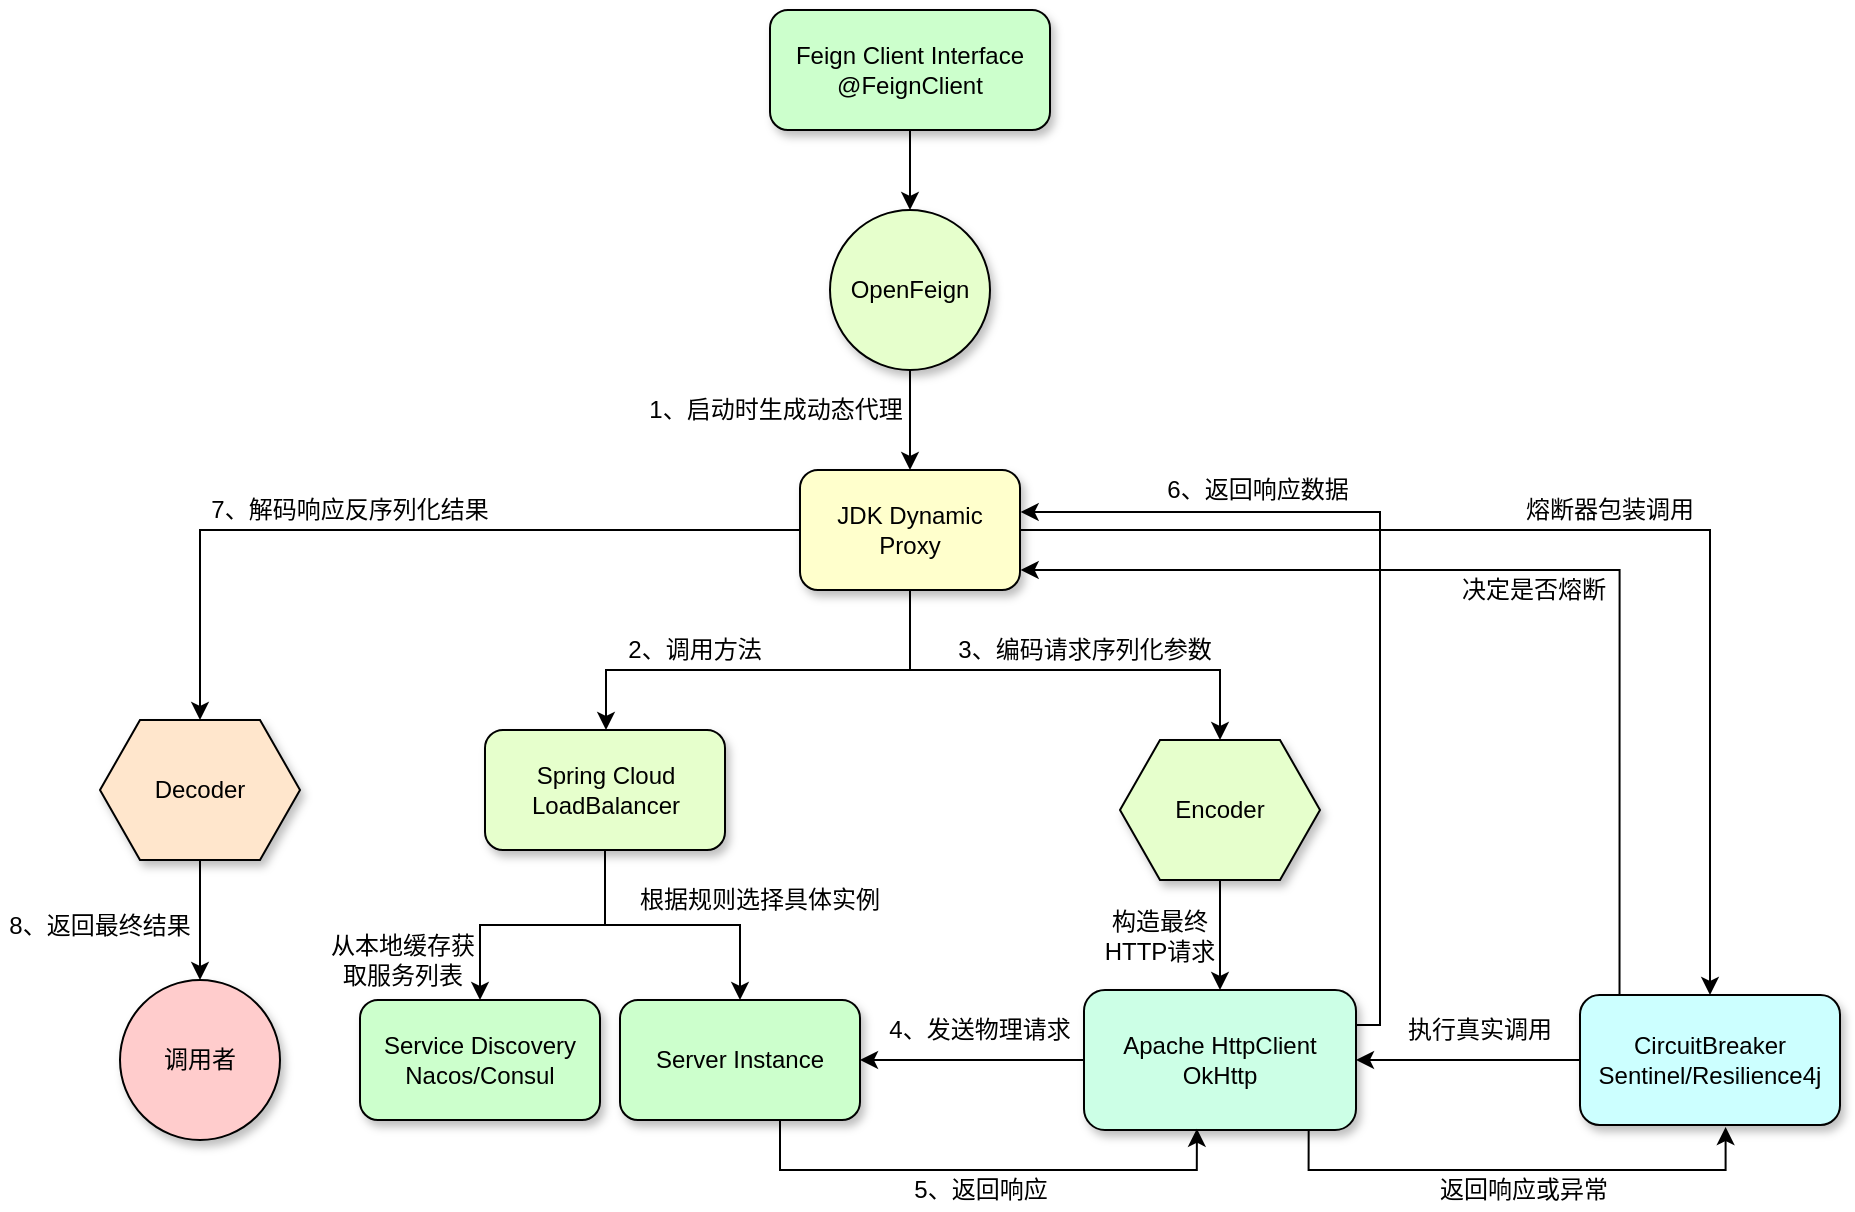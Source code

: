 <mxfile version="28.1.1">
  <diagram name="第 1 页" id="WlIzskmG9pI8DjSCx0WZ">
    <mxGraphModel dx="1590" dy="773" grid="1" gridSize="10" guides="1" tooltips="1" connect="1" arrows="1" fold="1" page="1" pageScale="1" pageWidth="827" pageHeight="1169" math="0" shadow="0">
      <root>
        <mxCell id="0" />
        <mxCell id="1" parent="0" />
        <mxCell id="_a-eD0vN7kBclNBHNNr2-69" value="" style="group" vertex="1" connectable="0" parent="1">
          <mxGeometry x="140" y="120" width="920" height="600" as="geometry" />
        </mxCell>
        <mxCell id="_a-eD0vN7kBclNBHNNr2-3" style="edgeStyle=orthogonalEdgeStyle;rounded=0;orthogonalLoop=1;jettySize=auto;html=1;entryX=0.5;entryY=0;entryDx=0;entryDy=0;" edge="1" parent="_a-eD0vN7kBclNBHNNr2-69" source="_a-eD0vN7kBclNBHNNr2-1" target="_a-eD0vN7kBclNBHNNr2-2">
          <mxGeometry relative="1" as="geometry" />
        </mxCell>
        <mxCell id="_a-eD0vN7kBclNBHNNr2-1" value="Feign Client Interface&lt;br&gt;@FeignClient" style="rounded=1;whiteSpace=wrap;html=1;fillColor=#CCFFCC;shadow=1;" vertex="1" parent="_a-eD0vN7kBclNBHNNr2-69">
          <mxGeometry x="385" width="140" height="60" as="geometry" />
        </mxCell>
        <mxCell id="_a-eD0vN7kBclNBHNNr2-5" style="edgeStyle=orthogonalEdgeStyle;rounded=0;orthogonalLoop=1;jettySize=auto;html=1;entryX=0.5;entryY=0;entryDx=0;entryDy=0;" edge="1" parent="_a-eD0vN7kBclNBHNNr2-69" source="_a-eD0vN7kBclNBHNNr2-2" target="_a-eD0vN7kBclNBHNNr2-4">
          <mxGeometry relative="1" as="geometry" />
        </mxCell>
        <mxCell id="_a-eD0vN7kBclNBHNNr2-2" value="OpenFeign" style="ellipse;whiteSpace=wrap;html=1;aspect=fixed;fillColor=#E6FFCC;shadow=1;" vertex="1" parent="_a-eD0vN7kBclNBHNNr2-69">
          <mxGeometry x="415" y="100" width="80" height="80" as="geometry" />
        </mxCell>
        <mxCell id="_a-eD0vN7kBclNBHNNr2-8" style="edgeStyle=orthogonalEdgeStyle;rounded=0;orthogonalLoop=1;jettySize=auto;html=1;entryX=0.5;entryY=0;entryDx=0;entryDy=0;exitX=0.5;exitY=1;exitDx=0;exitDy=0;" edge="1" parent="_a-eD0vN7kBclNBHNNr2-69" source="_a-eD0vN7kBclNBHNNr2-4" target="_a-eD0vN7kBclNBHNNr2-7">
          <mxGeometry relative="1" as="geometry">
            <Array as="points">
              <mxPoint x="455" y="330" />
              <mxPoint x="303" y="330" />
              <mxPoint x="303" y="360" />
            </Array>
          </mxGeometry>
        </mxCell>
        <mxCell id="_a-eD0vN7kBclNBHNNr2-46" style="edgeStyle=orthogonalEdgeStyle;rounded=0;orthogonalLoop=1;jettySize=auto;html=1;entryX=0.5;entryY=0;entryDx=0;entryDy=0;" edge="1" parent="_a-eD0vN7kBclNBHNNr2-69" source="_a-eD0vN7kBclNBHNNr2-4" target="_a-eD0vN7kBclNBHNNr2-45">
          <mxGeometry relative="1" as="geometry" />
        </mxCell>
        <mxCell id="_a-eD0vN7kBclNBHNNr2-66" style="edgeStyle=orthogonalEdgeStyle;rounded=0;orthogonalLoop=1;jettySize=auto;html=1;entryX=0.5;entryY=0;entryDx=0;entryDy=0;" edge="1" parent="_a-eD0vN7kBclNBHNNr2-69" source="_a-eD0vN7kBclNBHNNr2-4" target="_a-eD0vN7kBclNBHNNr2-22">
          <mxGeometry relative="1" as="geometry" />
        </mxCell>
        <mxCell id="_a-eD0vN7kBclNBHNNr2-68" style="edgeStyle=orthogonalEdgeStyle;rounded=0;orthogonalLoop=1;jettySize=auto;html=1;entryX=0.5;entryY=0;entryDx=0;entryDy=0;exitX=0.5;exitY=1;exitDx=0;exitDy=0;" edge="1" parent="_a-eD0vN7kBclNBHNNr2-69" source="_a-eD0vN7kBclNBHNNr2-4" target="_a-eD0vN7kBclNBHNNr2-16">
          <mxGeometry relative="1" as="geometry">
            <Array as="points">
              <mxPoint x="455" y="330" />
              <mxPoint x="610" y="330" />
            </Array>
          </mxGeometry>
        </mxCell>
        <mxCell id="_a-eD0vN7kBclNBHNNr2-4" value="JDK Dynamic&lt;br&gt;Proxy" style="rounded=1;whiteSpace=wrap;html=1;fillColor=#FFFFCC;shadow=1;" vertex="1" parent="_a-eD0vN7kBclNBHNNr2-69">
          <mxGeometry x="400" y="230" width="110" height="60" as="geometry" />
        </mxCell>
        <mxCell id="_a-eD0vN7kBclNBHNNr2-6" value="1、启动时生成动态代理" style="text;strokeColor=none;align=center;fillColor=none;html=1;verticalAlign=middle;whiteSpace=wrap;rounded=0;" vertex="1" parent="_a-eD0vN7kBclNBHNNr2-69">
          <mxGeometry x="322.5" y="190" width="130" height="20" as="geometry" />
        </mxCell>
        <mxCell id="_a-eD0vN7kBclNBHNNr2-48" style="edgeStyle=orthogonalEdgeStyle;rounded=0;orthogonalLoop=1;jettySize=auto;html=1;entryX=0.5;entryY=0;entryDx=0;entryDy=0;" edge="1" parent="_a-eD0vN7kBclNBHNNr2-69" source="_a-eD0vN7kBclNBHNNr2-7" target="_a-eD0vN7kBclNBHNNr2-10">
          <mxGeometry relative="1" as="geometry" />
        </mxCell>
        <mxCell id="_a-eD0vN7kBclNBHNNr2-49" style="edgeStyle=orthogonalEdgeStyle;rounded=0;orthogonalLoop=1;jettySize=auto;html=1;" edge="1" parent="_a-eD0vN7kBclNBHNNr2-69" source="_a-eD0vN7kBclNBHNNr2-7" target="_a-eD0vN7kBclNBHNNr2-13">
          <mxGeometry relative="1" as="geometry" />
        </mxCell>
        <mxCell id="_a-eD0vN7kBclNBHNNr2-7" value="Spring Cloud&lt;br&gt;LoadBalancer" style="rounded=1;whiteSpace=wrap;html=1;fillColor=#E6FFCC;shadow=1;" vertex="1" parent="_a-eD0vN7kBclNBHNNr2-69">
          <mxGeometry x="242.5" y="360" width="120" height="60" as="geometry" />
        </mxCell>
        <mxCell id="_a-eD0vN7kBclNBHNNr2-9" value="2、调用方法" style="text;strokeColor=none;align=center;fillColor=none;html=1;verticalAlign=middle;whiteSpace=wrap;rounded=0;" vertex="1" parent="_a-eD0vN7kBclNBHNNr2-69">
          <mxGeometry x="310" y="310" width="75" height="20" as="geometry" />
        </mxCell>
        <mxCell id="_a-eD0vN7kBclNBHNNr2-10" value="Service Discovery&lt;br&gt;Nacos/Consul" style="rounded=1;whiteSpace=wrap;html=1;fillColor=#CCFFCC;shadow=1;" vertex="1" parent="_a-eD0vN7kBclNBHNNr2-69">
          <mxGeometry x="180" y="495" width="120" height="60" as="geometry" />
        </mxCell>
        <mxCell id="_a-eD0vN7kBclNBHNNr2-12" value="从本地缓存获取服务列表" style="text;strokeColor=none;align=center;fillColor=none;html=1;verticalAlign=middle;whiteSpace=wrap;rounded=0;" vertex="1" parent="_a-eD0vN7kBclNBHNNr2-69">
          <mxGeometry x="160" y="460" width="82.5" height="30" as="geometry" />
        </mxCell>
        <mxCell id="_a-eD0vN7kBclNBHNNr2-13" value="Server Instance" style="rounded=1;whiteSpace=wrap;html=1;fillColor=#CCFFCC;shadow=1;" vertex="1" parent="_a-eD0vN7kBclNBHNNr2-69">
          <mxGeometry x="310" y="495" width="120" height="60" as="geometry" />
        </mxCell>
        <mxCell id="_a-eD0vN7kBclNBHNNr2-15" value="根据规则选择具体实例" style="text;strokeColor=none;align=center;fillColor=none;html=1;verticalAlign=middle;whiteSpace=wrap;rounded=0;" vertex="1" parent="_a-eD0vN7kBclNBHNNr2-69">
          <mxGeometry x="315" y="435" width="130" height="20" as="geometry" />
        </mxCell>
        <mxCell id="_a-eD0vN7kBclNBHNNr2-20" style="edgeStyle=orthogonalEdgeStyle;rounded=0;orthogonalLoop=1;jettySize=auto;html=1;entryX=0.5;entryY=0;entryDx=0;entryDy=0;" edge="1" parent="_a-eD0vN7kBclNBHNNr2-69" source="_a-eD0vN7kBclNBHNNr2-16" target="_a-eD0vN7kBclNBHNNr2-19">
          <mxGeometry relative="1" as="geometry" />
        </mxCell>
        <mxCell id="_a-eD0vN7kBclNBHNNr2-16" value="Encoder" style="shape=hexagon;perimeter=hexagonPerimeter2;whiteSpace=wrap;html=1;fixedSize=1;fillColor=#E6FFCC;shadow=1;" vertex="1" parent="_a-eD0vN7kBclNBHNNr2-69">
          <mxGeometry x="560" y="365" width="100" height="70" as="geometry" />
        </mxCell>
        <mxCell id="_a-eD0vN7kBclNBHNNr2-18" value="3、编码请求序列化参数" style="text;strokeColor=none;align=center;fillColor=none;html=1;verticalAlign=middle;whiteSpace=wrap;rounded=0;" vertex="1" parent="_a-eD0vN7kBclNBHNNr2-69">
          <mxGeometry x="475" y="310" width="135" height="20" as="geometry" />
        </mxCell>
        <mxCell id="_a-eD0vN7kBclNBHNNr2-64" style="edgeStyle=orthogonalEdgeStyle;rounded=0;orthogonalLoop=1;jettySize=auto;html=1;entryX=1;entryY=0.5;entryDx=0;entryDy=0;" edge="1" parent="_a-eD0vN7kBclNBHNNr2-69" source="_a-eD0vN7kBclNBHNNr2-19" target="_a-eD0vN7kBclNBHNNr2-13">
          <mxGeometry relative="1" as="geometry" />
        </mxCell>
        <mxCell id="_a-eD0vN7kBclNBHNNr2-19" value="&lt;div&gt;Apache HttpClient&lt;/div&gt;&lt;div&gt;OkHttp&lt;/div&gt;" style="rounded=1;whiteSpace=wrap;html=1;fillColor=#CCFFE6;shadow=1;" vertex="1" parent="_a-eD0vN7kBclNBHNNr2-69">
          <mxGeometry x="542" y="490" width="136" height="70" as="geometry" />
        </mxCell>
        <mxCell id="_a-eD0vN7kBclNBHNNr2-21" value="构造最终HTTP请求" style="text;strokeColor=none;align=center;fillColor=none;html=1;verticalAlign=middle;whiteSpace=wrap;rounded=0;" vertex="1" parent="_a-eD0vN7kBclNBHNNr2-69">
          <mxGeometry x="550" y="447.5" width="60" height="30" as="geometry" />
        </mxCell>
        <mxCell id="_a-eD0vN7kBclNBHNNr2-60" style="edgeStyle=orthogonalEdgeStyle;rounded=0;orthogonalLoop=1;jettySize=auto;html=1;entryX=1;entryY=0.5;entryDx=0;entryDy=0;" edge="1" parent="_a-eD0vN7kBclNBHNNr2-69" source="_a-eD0vN7kBclNBHNNr2-22" target="_a-eD0vN7kBclNBHNNr2-19">
          <mxGeometry relative="1" as="geometry" />
        </mxCell>
        <mxCell id="_a-eD0vN7kBclNBHNNr2-22" value="CircuitBreaker&lt;br&gt;Sentinel/Resilience4j" style="rounded=1;whiteSpace=wrap;html=1;fillColor=#CCFFFF;shadow=1;" vertex="1" parent="_a-eD0vN7kBclNBHNNr2-69">
          <mxGeometry x="790" y="492.5" width="130" height="65" as="geometry" />
        </mxCell>
        <mxCell id="_a-eD0vN7kBclNBHNNr2-24" value="执行真实调用" style="text;strokeColor=none;align=center;fillColor=none;html=1;verticalAlign=middle;whiteSpace=wrap;rounded=0;" vertex="1" parent="_a-eD0vN7kBclNBHNNr2-69">
          <mxGeometry x="700" y="500" width="80" height="20" as="geometry" />
        </mxCell>
        <mxCell id="_a-eD0vN7kBclNBHNNr2-26" value="返回响应或异常" style="text;strokeColor=none;align=center;fillColor=none;html=1;verticalAlign=middle;whiteSpace=wrap;rounded=0;" vertex="1" parent="_a-eD0vN7kBclNBHNNr2-69">
          <mxGeometry x="717" y="580" width="90" height="20" as="geometry" />
        </mxCell>
        <mxCell id="_a-eD0vN7kBclNBHNNr2-28" value="熔断器包装调用" style="text;strokeColor=none;align=center;fillColor=none;html=1;verticalAlign=middle;whiteSpace=wrap;rounded=0;" vertex="1" parent="_a-eD0vN7kBclNBHNNr2-69">
          <mxGeometry x="760" y="240" width="90" height="20" as="geometry" />
        </mxCell>
        <mxCell id="_a-eD0vN7kBclNBHNNr2-31" value="决定是否熔断" style="text;strokeColor=none;align=center;fillColor=none;html=1;verticalAlign=middle;whiteSpace=wrap;rounded=0;" vertex="1" parent="_a-eD0vN7kBclNBHNNr2-69">
          <mxGeometry x="727" y="280" width="80" height="20" as="geometry" />
        </mxCell>
        <mxCell id="_a-eD0vN7kBclNBHNNr2-33" value="4、发送物理请求" style="text;strokeColor=none;align=center;fillColor=none;html=1;verticalAlign=middle;whiteSpace=wrap;rounded=0;" vertex="1" parent="_a-eD0vN7kBclNBHNNr2-69">
          <mxGeometry x="440" y="500" width="100" height="20" as="geometry" />
        </mxCell>
        <mxCell id="_a-eD0vN7kBclNBHNNr2-35" value="5、返回响应" style="text;strokeColor=none;align=center;fillColor=none;html=1;verticalAlign=middle;whiteSpace=wrap;rounded=0;" vertex="1" parent="_a-eD0vN7kBclNBHNNr2-69">
          <mxGeometry x="452.5" y="580" width="75" height="20" as="geometry" />
        </mxCell>
        <mxCell id="_a-eD0vN7kBclNBHNNr2-37" value="6、返回响应数据" style="text;strokeColor=none;align=center;fillColor=none;html=1;verticalAlign=middle;whiteSpace=wrap;rounded=0;" vertex="1" parent="_a-eD0vN7kBclNBHNNr2-69">
          <mxGeometry x="580" y="230" width="98" height="20" as="geometry" />
        </mxCell>
        <mxCell id="_a-eD0vN7kBclNBHNNr2-40" value="7、解码响应反序列化结果" style="text;strokeColor=none;align=center;fillColor=none;html=1;verticalAlign=middle;whiteSpace=wrap;rounded=0;" vertex="1" parent="_a-eD0vN7kBclNBHNNr2-69">
          <mxGeometry x="100" y="240" width="150" height="20" as="geometry" />
        </mxCell>
        <mxCell id="_a-eD0vN7kBclNBHNNr2-41" value="调用者" style="ellipse;whiteSpace=wrap;html=1;aspect=fixed;fillColor=#FFCCCC;shadow=1;" vertex="1" parent="_a-eD0vN7kBclNBHNNr2-69">
          <mxGeometry x="60" y="485" width="80" height="80" as="geometry" />
        </mxCell>
        <mxCell id="_a-eD0vN7kBclNBHNNr2-43" value="8、返回最终结果" style="text;strokeColor=none;align=center;fillColor=none;html=1;verticalAlign=middle;whiteSpace=wrap;rounded=0;" vertex="1" parent="_a-eD0vN7kBclNBHNNr2-69">
          <mxGeometry y="447.5" width="100" height="20" as="geometry" />
        </mxCell>
        <mxCell id="_a-eD0vN7kBclNBHNNr2-51" style="edgeStyle=orthogonalEdgeStyle;rounded=0;orthogonalLoop=1;jettySize=auto;html=1;entryX=0.5;entryY=0;entryDx=0;entryDy=0;" edge="1" parent="_a-eD0vN7kBclNBHNNr2-69" source="_a-eD0vN7kBclNBHNNr2-45" target="_a-eD0vN7kBclNBHNNr2-41">
          <mxGeometry relative="1" as="geometry" />
        </mxCell>
        <mxCell id="_a-eD0vN7kBclNBHNNr2-45" value="Decoder" style="shape=hexagon;perimeter=hexagonPerimeter2;whiteSpace=wrap;html=1;fixedSize=1;fillColor=#FFE6CC;shadow=1;" vertex="1" parent="_a-eD0vN7kBclNBHNNr2-69">
          <mxGeometry x="50" y="355" width="100" height="70" as="geometry" />
        </mxCell>
        <mxCell id="_a-eD0vN7kBclNBHNNr2-57" style="edgeStyle=orthogonalEdgeStyle;rounded=0;orthogonalLoop=1;jettySize=auto;html=1;entryX=1.003;entryY=0.833;entryDx=0;entryDy=0;entryPerimeter=0;exitX=0.152;exitY=-0.001;exitDx=0;exitDy=0;exitPerimeter=0;" edge="1" parent="_a-eD0vN7kBclNBHNNr2-69" source="_a-eD0vN7kBclNBHNNr2-22" target="_a-eD0vN7kBclNBHNNr2-4">
          <mxGeometry relative="1" as="geometry">
            <mxPoint x="810" y="490" as="sourcePoint" />
            <Array as="points">
              <mxPoint x="810" y="280" />
            </Array>
          </mxGeometry>
        </mxCell>
        <mxCell id="_a-eD0vN7kBclNBHNNr2-59" style="edgeStyle=orthogonalEdgeStyle;rounded=0;orthogonalLoop=1;jettySize=auto;html=1;entryX=1.003;entryY=0.35;entryDx=0;entryDy=0;entryPerimeter=0;exitX=1;exitY=0.25;exitDx=0;exitDy=0;" edge="1" parent="_a-eD0vN7kBclNBHNNr2-69" source="_a-eD0vN7kBclNBHNNr2-19" target="_a-eD0vN7kBclNBHNNr2-4">
          <mxGeometry relative="1" as="geometry">
            <Array as="points">
              <mxPoint x="690" y="508" />
              <mxPoint x="690" y="251" />
            </Array>
          </mxGeometry>
        </mxCell>
        <mxCell id="_a-eD0vN7kBclNBHNNr2-63" style="edgeStyle=orthogonalEdgeStyle;rounded=0;orthogonalLoop=1;jettySize=auto;html=1;entryX=0.56;entryY=1.016;entryDx=0;entryDy=0;entryPerimeter=0;exitX=0.826;exitY=1;exitDx=0;exitDy=0;exitPerimeter=0;" edge="1" parent="_a-eD0vN7kBclNBHNNr2-69" source="_a-eD0vN7kBclNBHNNr2-19" target="_a-eD0vN7kBclNBHNNr2-22">
          <mxGeometry relative="1" as="geometry">
            <Array as="points">
              <mxPoint x="654" y="580" />
              <mxPoint x="863" y="580" />
            </Array>
          </mxGeometry>
        </mxCell>
        <mxCell id="_a-eD0vN7kBclNBHNNr2-65" style="edgeStyle=orthogonalEdgeStyle;rounded=0;orthogonalLoop=1;jettySize=auto;html=1;entryX=0.415;entryY=0.991;entryDx=0;entryDy=0;entryPerimeter=0;exitX=0.5;exitY=1;exitDx=0;exitDy=0;" edge="1" parent="_a-eD0vN7kBclNBHNNr2-69" source="_a-eD0vN7kBclNBHNNr2-13" target="_a-eD0vN7kBclNBHNNr2-19">
          <mxGeometry relative="1" as="geometry">
            <Array as="points">
              <mxPoint x="390" y="580" />
              <mxPoint x="598" y="580" />
            </Array>
          </mxGeometry>
        </mxCell>
      </root>
    </mxGraphModel>
  </diagram>
</mxfile>
